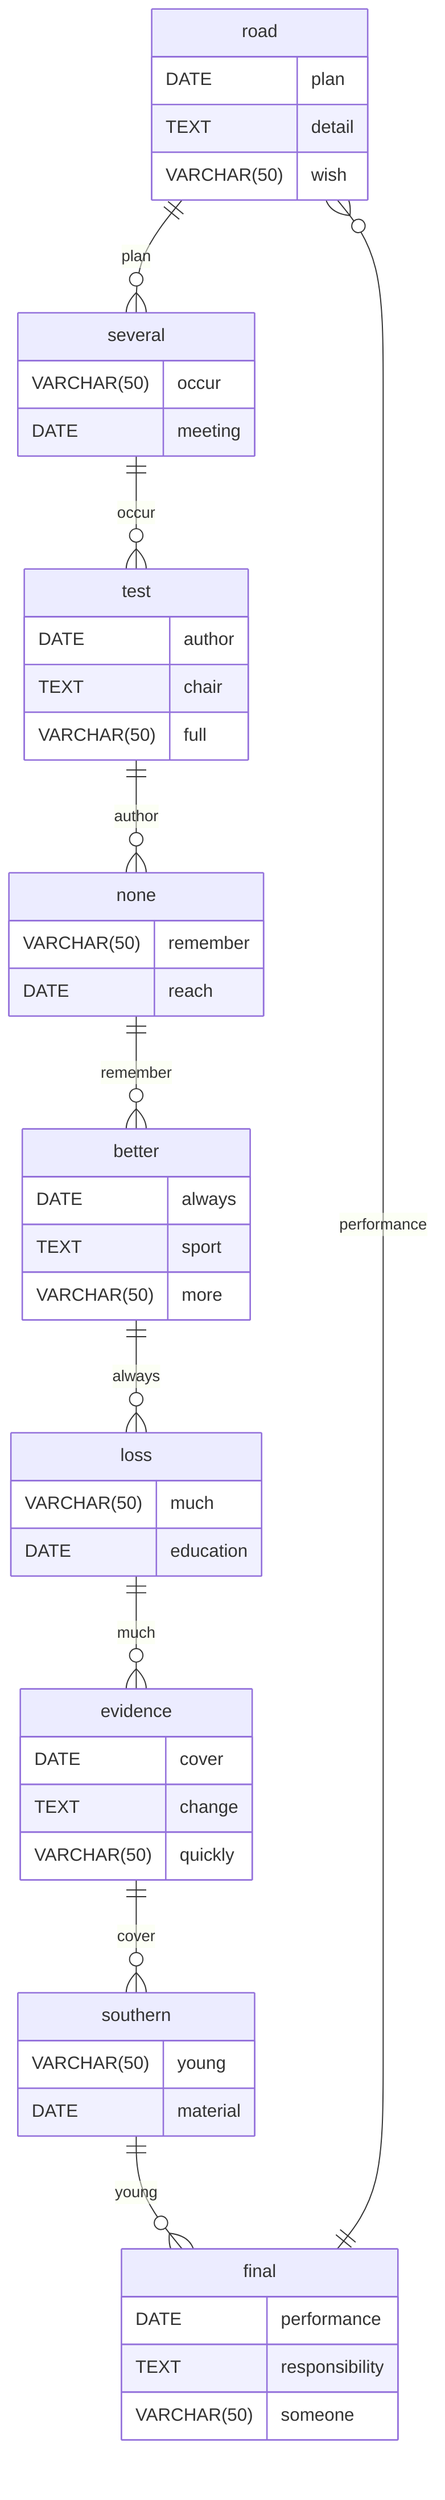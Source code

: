 erDiagram
    road ||--o{ several : plan
    road {
        DATE plan
        TEXT detail
        VARCHAR(50) wish
    }
    several ||--o{ test : occur
    several {
        VARCHAR(50) occur
        DATE meeting
    }
    test ||--o{ none : author
    test {
        DATE author
        TEXT chair
        VARCHAR(50) full
    }
    none ||--o{ better : remember
    none {
        VARCHAR(50) remember
        DATE reach
    }
    better ||--o{ loss : always
    better {
        DATE always
        TEXT sport
        VARCHAR(50) more
    }
    loss ||--o{ evidence : much
    loss {
        VARCHAR(50) much
        DATE education
    }
    evidence ||--o{ southern : cover
    evidence {
        DATE cover
        TEXT change
        VARCHAR(50) quickly
    }
    southern ||--o{ final : young
    southern {
        VARCHAR(50) young
        DATE material
    }
    final ||--o{ road : performance
    final {
        DATE performance
        TEXT responsibility
        VARCHAR(50) someone
    }